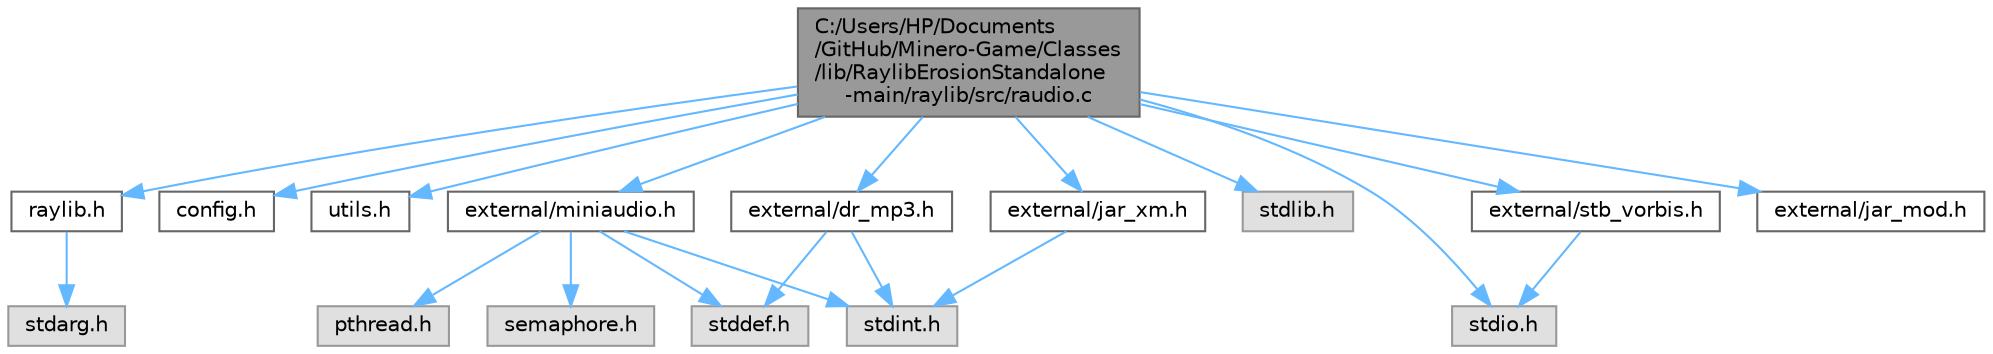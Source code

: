 digraph "C:/Users/HP/Documents/GitHub/Minero-Game/Classes/lib/RaylibErosionStandalone-main/raylib/src/raudio.c"
{
 // LATEX_PDF_SIZE
  bgcolor="transparent";
  edge [fontname=Helvetica,fontsize=10,labelfontname=Helvetica,labelfontsize=10];
  node [fontname=Helvetica,fontsize=10,shape=box,height=0.2,width=0.4];
  Node1 [id="Node000001",label="C:/Users/HP/Documents\l/GitHub/Minero-Game/Classes\l/lib/RaylibErosionStandalone\l-main/raylib/src/raudio.c",height=0.2,width=0.4,color="gray40", fillcolor="grey60", style="filled", fontcolor="black",tooltip=" "];
  Node1 -> Node2 [id="edge39_Node000001_Node000002",color="steelblue1",style="solid",tooltip=" "];
  Node2 [id="Node000002",label="raylib.h",height=0.2,width=0.4,color="grey40", fillcolor="white", style="filled",URL="$_classes_2lib_2_raylib_erosion_standalone-main_2raylib_2src_2raylib_8h.html",tooltip=" "];
  Node2 -> Node3 [id="edge40_Node000002_Node000003",color="steelblue1",style="solid",tooltip=" "];
  Node3 [id="Node000003",label="stdarg.h",height=0.2,width=0.4,color="grey60", fillcolor="#E0E0E0", style="filled",tooltip=" "];
  Node1 -> Node4 [id="edge41_Node000001_Node000004",color="steelblue1",style="solid",tooltip=" "];
  Node4 [id="Node000004",label="config.h",height=0.2,width=0.4,color="grey40", fillcolor="white", style="filled",URL="$_classes_2lib_2_raylib_erosion_standalone-main_2raylib_2src_2config_8h.html",tooltip=" "];
  Node1 -> Node5 [id="edge42_Node000001_Node000005",color="steelblue1",style="solid",tooltip=" "];
  Node5 [id="Node000005",label="utils.h",height=0.2,width=0.4,color="grey40", fillcolor="white", style="filled",URL="$_classes_2lib_2_raylib_erosion_standalone-main_2raylib_2src_2utils_8h.html",tooltip=" "];
  Node1 -> Node6 [id="edge43_Node000001_Node000006",color="steelblue1",style="solid",tooltip=" "];
  Node6 [id="Node000006",label="external/miniaudio.h",height=0.2,width=0.4,color="grey40", fillcolor="white", style="filled",URL="$_classes_2lib_2_raylib_erosion_standalone-main_2raylib_2src_2external_2miniaudio_8h.html",tooltip=" "];
  Node6 -> Node7 [id="edge44_Node000006_Node000007",color="steelblue1",style="solid",tooltip=" "];
  Node7 [id="Node000007",label="pthread.h",height=0.2,width=0.4,color="grey60", fillcolor="#E0E0E0", style="filled",tooltip=" "];
  Node6 -> Node8 [id="edge45_Node000006_Node000008",color="steelblue1",style="solid",tooltip=" "];
  Node8 [id="Node000008",label="semaphore.h",height=0.2,width=0.4,color="grey60", fillcolor="#E0E0E0", style="filled",tooltip=" "];
  Node6 -> Node9 [id="edge46_Node000006_Node000009",color="steelblue1",style="solid",tooltip=" "];
  Node9 [id="Node000009",label="stddef.h",height=0.2,width=0.4,color="grey60", fillcolor="#E0E0E0", style="filled",tooltip=" "];
  Node6 -> Node10 [id="edge47_Node000006_Node000010",color="steelblue1",style="solid",tooltip=" "];
  Node10 [id="Node000010",label="stdint.h",height=0.2,width=0.4,color="grey60", fillcolor="#E0E0E0", style="filled",tooltip=" "];
  Node1 -> Node11 [id="edge48_Node000001_Node000011",color="steelblue1",style="solid",tooltip=" "];
  Node11 [id="Node000011",label="stdlib.h",height=0.2,width=0.4,color="grey60", fillcolor="#E0E0E0", style="filled",tooltip=" "];
  Node1 -> Node12 [id="edge49_Node000001_Node000012",color="steelblue1",style="solid",tooltip=" "];
  Node12 [id="Node000012",label="stdio.h",height=0.2,width=0.4,color="grey60", fillcolor="#E0E0E0", style="filled",tooltip=" "];
  Node1 -> Node13 [id="edge50_Node000001_Node000013",color="steelblue1",style="solid",tooltip=" "];
  Node13 [id="Node000013",label="external/stb_vorbis.h",height=0.2,width=0.4,color="grey40", fillcolor="white", style="filled",URL="$_classes_2lib_2_raylib_erosion_standalone-main_2raylib_2src_2external_2stb__vorbis_8h.html",tooltip=" "];
  Node13 -> Node12 [id="edge51_Node000013_Node000012",color="steelblue1",style="solid",tooltip=" "];
  Node1 -> Node14 [id="edge52_Node000001_Node000014",color="steelblue1",style="solid",tooltip=" "];
  Node14 [id="Node000014",label="external/jar_xm.h",height=0.2,width=0.4,color="grey40", fillcolor="white", style="filled",URL="$_classes_2lib_2_raylib_erosion_standalone-main_2raylib_2src_2external_2jar__xm_8h.html",tooltip=" "];
  Node14 -> Node10 [id="edge53_Node000014_Node000010",color="steelblue1",style="solid",tooltip=" "];
  Node1 -> Node15 [id="edge54_Node000001_Node000015",color="steelblue1",style="solid",tooltip=" "];
  Node15 [id="Node000015",label="external/jar_mod.h",height=0.2,width=0.4,color="grey40", fillcolor="white", style="filled",URL="$_classes_2lib_2_raylib_erosion_standalone-main_2raylib_2src_2external_2jar__mod_8h.html",tooltip=" "];
  Node1 -> Node16 [id="edge55_Node000001_Node000016",color="steelblue1",style="solid",tooltip=" "];
  Node16 [id="Node000016",label="external/dr_mp3.h",height=0.2,width=0.4,color="grey40", fillcolor="white", style="filled",URL="$_classes_2lib_2_raylib_erosion_standalone-main_2raylib_2src_2external_2dr__mp3_8h.html",tooltip=" "];
  Node16 -> Node9 [id="edge56_Node000016_Node000009",color="steelblue1",style="solid",tooltip=" "];
  Node16 -> Node10 [id="edge57_Node000016_Node000010",color="steelblue1",style="solid",tooltip=" "];
}
